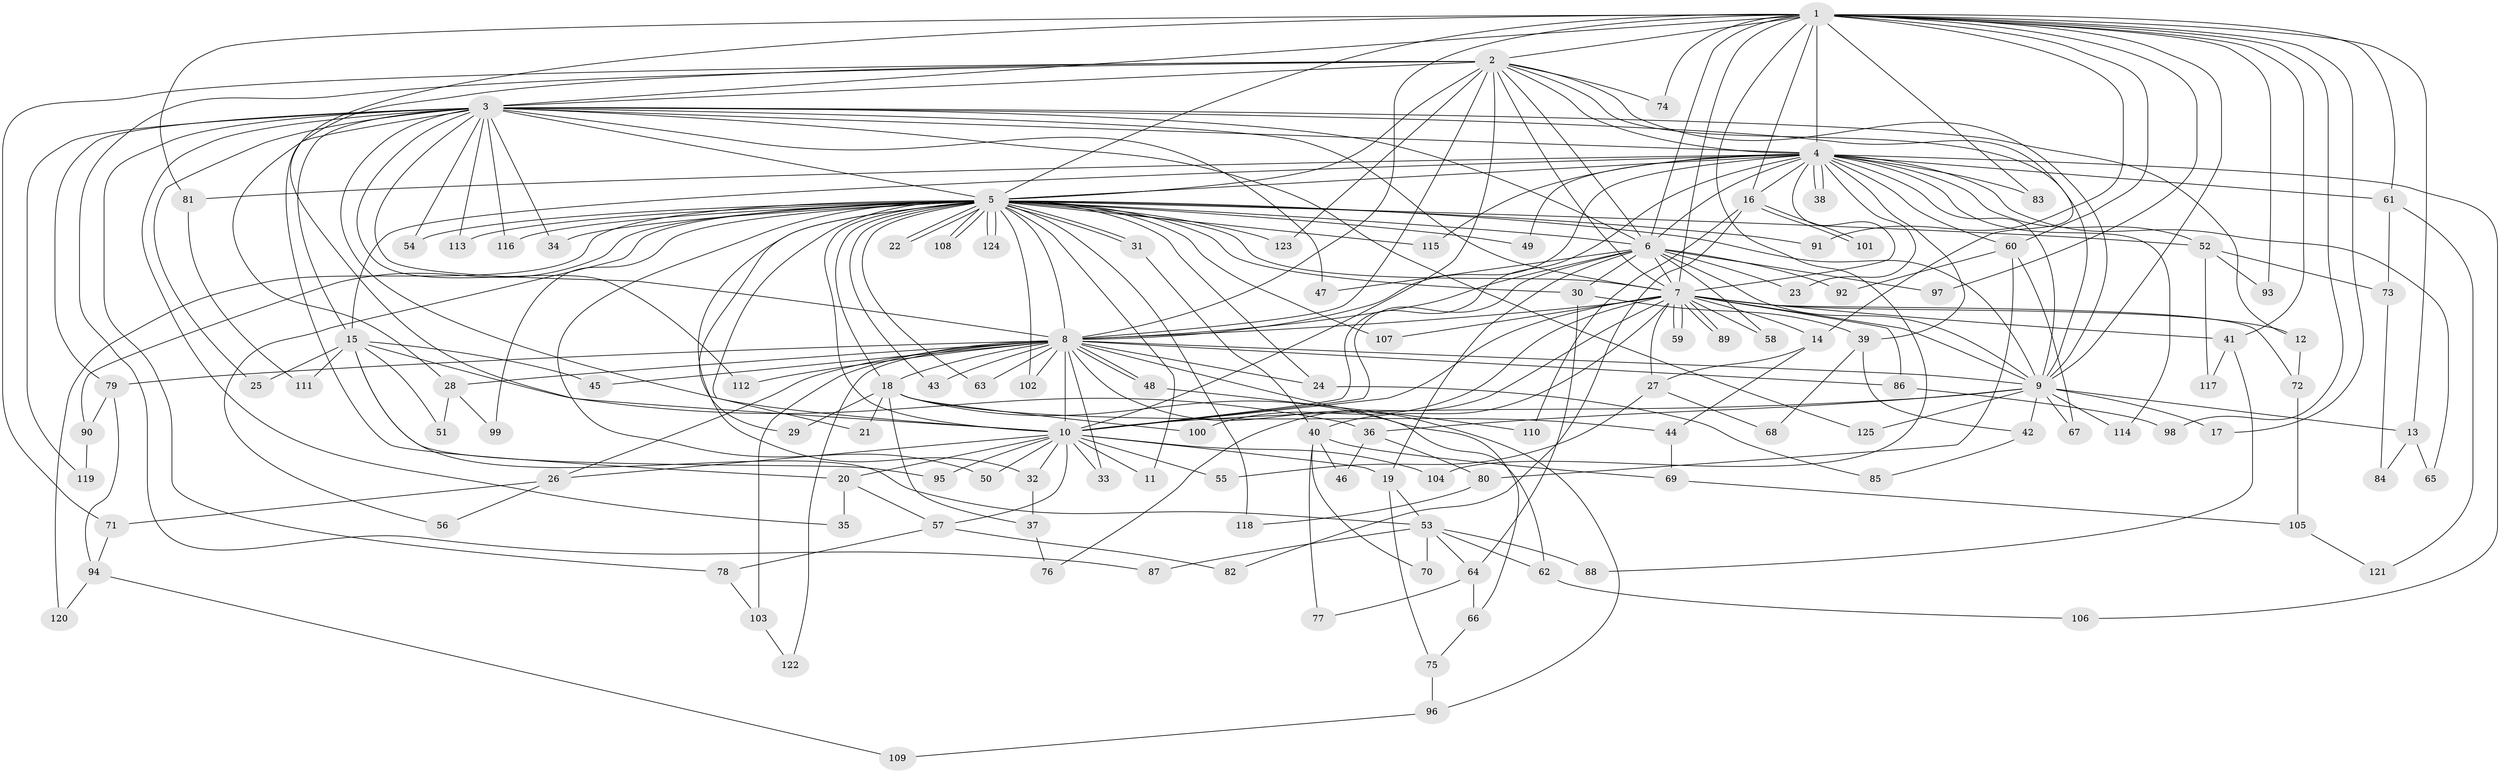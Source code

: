 // coarse degree distribution, {12: 0.02, 10: 0.06, 8: 0.02, 18: 0.02, 26: 0.02, 9: 0.04, 22: 0.02, 4: 0.02, 11: 0.02, 5: 0.12, 6: 0.02, 3: 0.24, 7: 0.02, 1: 0.08, 2: 0.28}
// Generated by graph-tools (version 1.1) at 2025/49/03/04/25 22:49:26]
// undirected, 125 vertices, 275 edges
graph export_dot {
  node [color=gray90,style=filled];
  1;
  2;
  3;
  4;
  5;
  6;
  7;
  8;
  9;
  10;
  11;
  12;
  13;
  14;
  15;
  16;
  17;
  18;
  19;
  20;
  21;
  22;
  23;
  24;
  25;
  26;
  27;
  28;
  29;
  30;
  31;
  32;
  33;
  34;
  35;
  36;
  37;
  38;
  39;
  40;
  41;
  42;
  43;
  44;
  45;
  46;
  47;
  48;
  49;
  50;
  51;
  52;
  53;
  54;
  55;
  56;
  57;
  58;
  59;
  60;
  61;
  62;
  63;
  64;
  65;
  66;
  67;
  68;
  69;
  70;
  71;
  72;
  73;
  74;
  75;
  76;
  77;
  78;
  79;
  80;
  81;
  82;
  83;
  84;
  85;
  86;
  87;
  88;
  89;
  90;
  91;
  92;
  93;
  94;
  95;
  96;
  97;
  98;
  99;
  100;
  101;
  102;
  103;
  104;
  105;
  106;
  107;
  108;
  109;
  110;
  111;
  112;
  113;
  114;
  115;
  116;
  117;
  118;
  119;
  120;
  121;
  122;
  123;
  124;
  125;
  1 -- 2;
  1 -- 3;
  1 -- 4;
  1 -- 5;
  1 -- 6;
  1 -- 7;
  1 -- 8;
  1 -- 9;
  1 -- 10;
  1 -- 13;
  1 -- 16;
  1 -- 17;
  1 -- 41;
  1 -- 60;
  1 -- 61;
  1 -- 74;
  1 -- 81;
  1 -- 83;
  1 -- 91;
  1 -- 93;
  1 -- 97;
  1 -- 98;
  1 -- 104;
  2 -- 3;
  2 -- 4;
  2 -- 5;
  2 -- 6;
  2 -- 7;
  2 -- 8;
  2 -- 9;
  2 -- 10;
  2 -- 14;
  2 -- 28;
  2 -- 71;
  2 -- 74;
  2 -- 87;
  2 -- 123;
  3 -- 4;
  3 -- 5;
  3 -- 6;
  3 -- 7;
  3 -- 8;
  3 -- 9;
  3 -- 10;
  3 -- 12;
  3 -- 15;
  3 -- 20;
  3 -- 25;
  3 -- 34;
  3 -- 35;
  3 -- 47;
  3 -- 54;
  3 -- 78;
  3 -- 79;
  3 -- 112;
  3 -- 113;
  3 -- 116;
  3 -- 119;
  3 -- 125;
  4 -- 5;
  4 -- 6;
  4 -- 7;
  4 -- 8;
  4 -- 9;
  4 -- 10;
  4 -- 15;
  4 -- 16;
  4 -- 23;
  4 -- 38;
  4 -- 38;
  4 -- 39;
  4 -- 49;
  4 -- 52;
  4 -- 60;
  4 -- 61;
  4 -- 65;
  4 -- 81;
  4 -- 83;
  4 -- 106;
  4 -- 114;
  4 -- 115;
  5 -- 6;
  5 -- 7;
  5 -- 8;
  5 -- 9;
  5 -- 10;
  5 -- 11;
  5 -- 18;
  5 -- 21;
  5 -- 22;
  5 -- 22;
  5 -- 24;
  5 -- 29;
  5 -- 30;
  5 -- 31;
  5 -- 31;
  5 -- 32;
  5 -- 34;
  5 -- 43;
  5 -- 49;
  5 -- 50;
  5 -- 52;
  5 -- 54;
  5 -- 56;
  5 -- 63;
  5 -- 90;
  5 -- 91;
  5 -- 99;
  5 -- 102;
  5 -- 107;
  5 -- 108;
  5 -- 108;
  5 -- 113;
  5 -- 115;
  5 -- 116;
  5 -- 118;
  5 -- 120;
  5 -- 123;
  5 -- 124;
  5 -- 124;
  6 -- 7;
  6 -- 8;
  6 -- 9;
  6 -- 10;
  6 -- 19;
  6 -- 23;
  6 -- 30;
  6 -- 47;
  6 -- 58;
  6 -- 92;
  6 -- 97;
  7 -- 8;
  7 -- 9;
  7 -- 10;
  7 -- 12;
  7 -- 14;
  7 -- 27;
  7 -- 40;
  7 -- 41;
  7 -- 58;
  7 -- 59;
  7 -- 59;
  7 -- 72;
  7 -- 76;
  7 -- 86;
  7 -- 89;
  7 -- 89;
  7 -- 100;
  7 -- 107;
  8 -- 9;
  8 -- 10;
  8 -- 18;
  8 -- 24;
  8 -- 26;
  8 -- 28;
  8 -- 33;
  8 -- 43;
  8 -- 45;
  8 -- 48;
  8 -- 48;
  8 -- 63;
  8 -- 66;
  8 -- 79;
  8 -- 86;
  8 -- 96;
  8 -- 102;
  8 -- 103;
  8 -- 112;
  8 -- 122;
  9 -- 10;
  9 -- 13;
  9 -- 17;
  9 -- 36;
  9 -- 42;
  9 -- 67;
  9 -- 114;
  9 -- 125;
  10 -- 11;
  10 -- 19;
  10 -- 20;
  10 -- 26;
  10 -- 32;
  10 -- 33;
  10 -- 50;
  10 -- 55;
  10 -- 57;
  10 -- 95;
  10 -- 104;
  12 -- 72;
  13 -- 65;
  13 -- 84;
  14 -- 27;
  14 -- 44;
  15 -- 25;
  15 -- 36;
  15 -- 45;
  15 -- 51;
  15 -- 53;
  15 -- 95;
  15 -- 111;
  16 -- 82;
  16 -- 101;
  16 -- 101;
  16 -- 110;
  18 -- 21;
  18 -- 29;
  18 -- 37;
  18 -- 44;
  18 -- 62;
  18 -- 100;
  19 -- 53;
  19 -- 75;
  20 -- 35;
  20 -- 57;
  24 -- 85;
  26 -- 56;
  26 -- 71;
  27 -- 55;
  27 -- 68;
  28 -- 51;
  28 -- 99;
  30 -- 39;
  30 -- 64;
  31 -- 40;
  32 -- 37;
  36 -- 46;
  36 -- 80;
  37 -- 76;
  39 -- 42;
  39 -- 68;
  40 -- 46;
  40 -- 69;
  40 -- 70;
  40 -- 77;
  41 -- 88;
  41 -- 117;
  42 -- 85;
  44 -- 69;
  48 -- 110;
  52 -- 73;
  52 -- 93;
  52 -- 117;
  53 -- 62;
  53 -- 64;
  53 -- 70;
  53 -- 87;
  53 -- 88;
  57 -- 78;
  57 -- 82;
  60 -- 67;
  60 -- 80;
  60 -- 92;
  61 -- 73;
  61 -- 121;
  62 -- 106;
  64 -- 66;
  64 -- 77;
  66 -- 75;
  69 -- 105;
  71 -- 94;
  72 -- 105;
  73 -- 84;
  75 -- 96;
  78 -- 103;
  79 -- 90;
  79 -- 94;
  80 -- 118;
  81 -- 111;
  86 -- 98;
  90 -- 119;
  94 -- 109;
  94 -- 120;
  96 -- 109;
  103 -- 122;
  105 -- 121;
}
